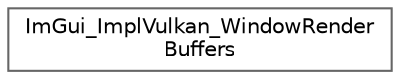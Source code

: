digraph "Gráfico de jerarquía de clases"
{
 // LATEX_PDF_SIZE
  bgcolor="transparent";
  edge [fontname=Helvetica,fontsize=10,labelfontname=Helvetica,labelfontsize=10];
  node [fontname=Helvetica,fontsize=10,shape=box,height=0.2,width=0.4];
  rankdir="LR";
  Node0 [id="Node000000",label="ImGui_ImplVulkan_WindowRender\lBuffers",height=0.2,width=0.4,color="grey40", fillcolor="white", style="filled",URL="$struct_im_gui___impl_vulkan___window_render_buffers.html",tooltip=" "];
}
